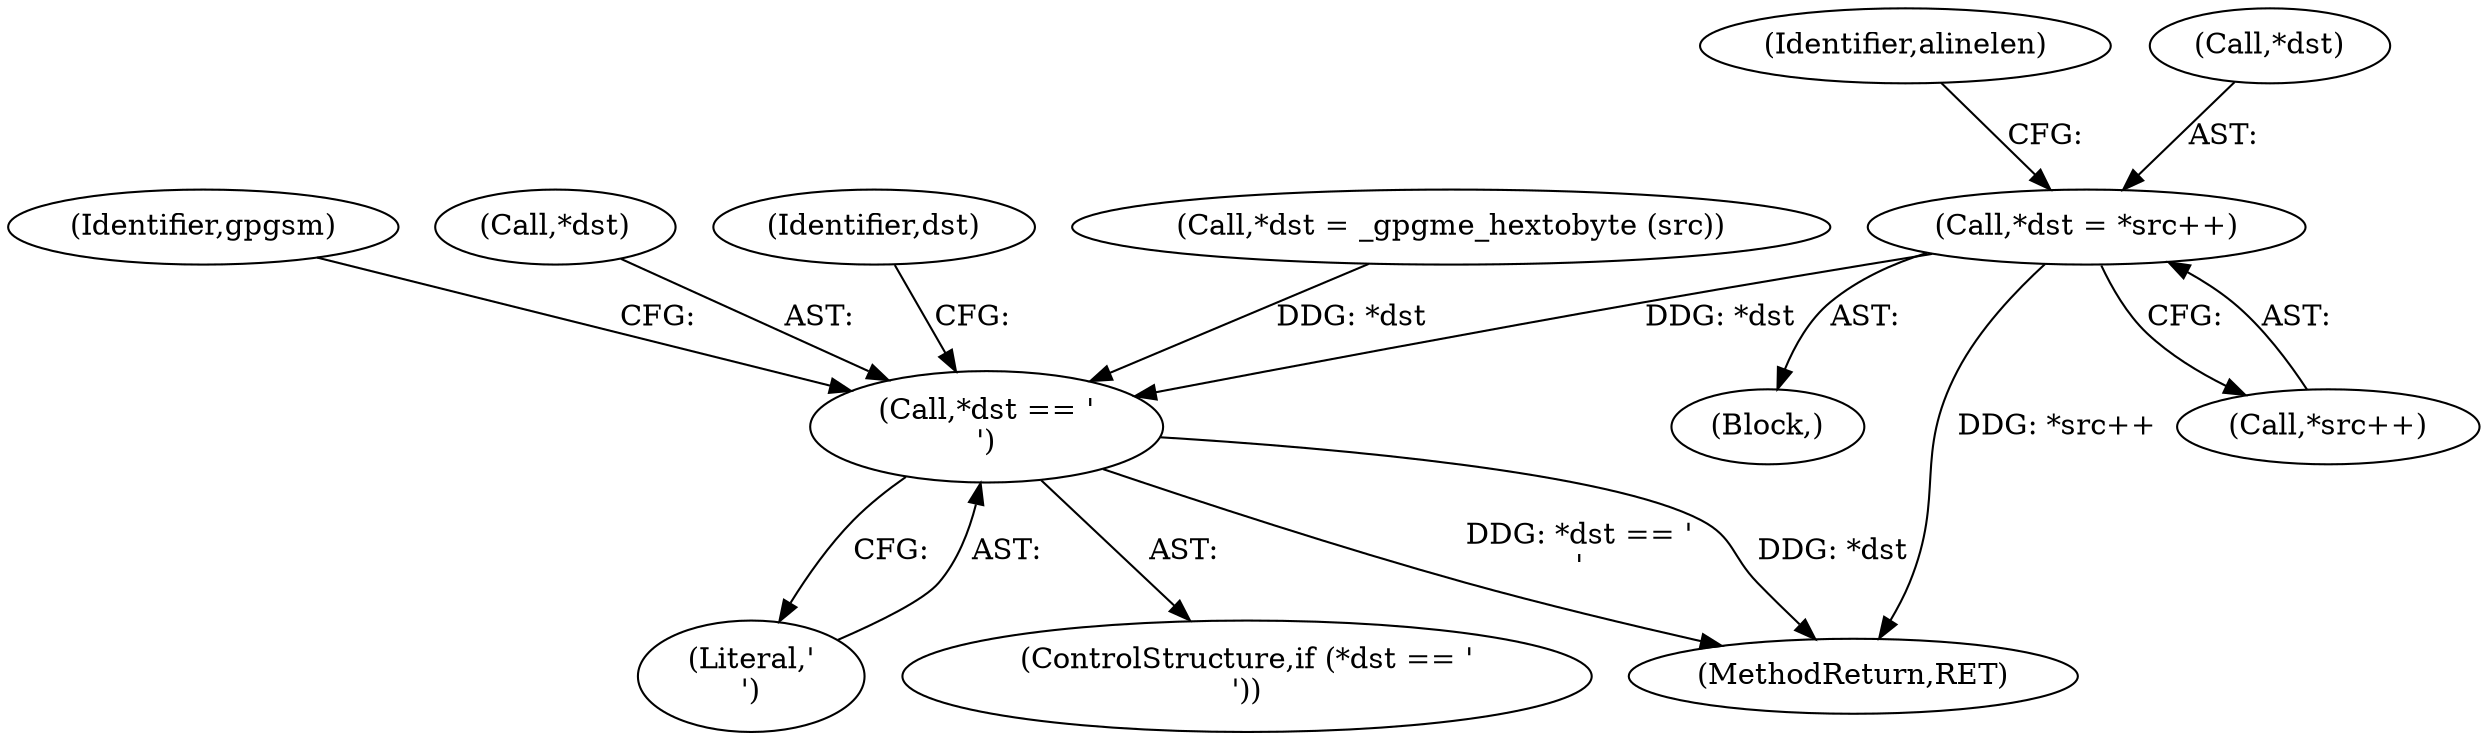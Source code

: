 digraph "0_gnupg_2cbd76f7911fc215845e89b50d6af5ff4a83dd77@pointer" {
"1000483" [label="(Call,*dst = *src++)"];
"1000493" [label="(Call,*dst == '\n')"];
"1000501" [label="(Identifier,gpgsm)"];
"1000874" [label="(MethodReturn,RET)"];
"1000494" [label="(Call,*dst)"];
"1000547" [label="(Identifier,dst)"];
"1000486" [label="(Call,*src++)"];
"1000470" [label="(Call,*dst = _gpgme_hextobyte (src))"];
"1000491" [label="(Identifier,alinelen)"];
"1000496" [label="(Literal,'\n')"];
"1000493" [label="(Call,*dst == '\n')"];
"1000483" [label="(Call,*dst = *src++)"];
"1000492" [label="(ControlStructure,if (*dst == '\n'))"];
"1000482" [label="(Block,)"];
"1000484" [label="(Call,*dst)"];
"1000483" -> "1000482"  [label="AST: "];
"1000483" -> "1000486"  [label="CFG: "];
"1000484" -> "1000483"  [label="AST: "];
"1000486" -> "1000483"  [label="AST: "];
"1000491" -> "1000483"  [label="CFG: "];
"1000483" -> "1000874"  [label="DDG: *src++"];
"1000483" -> "1000493"  [label="DDG: *dst"];
"1000493" -> "1000492"  [label="AST: "];
"1000493" -> "1000496"  [label="CFG: "];
"1000494" -> "1000493"  [label="AST: "];
"1000496" -> "1000493"  [label="AST: "];
"1000501" -> "1000493"  [label="CFG: "];
"1000547" -> "1000493"  [label="CFG: "];
"1000493" -> "1000874"  [label="DDG: *dst"];
"1000493" -> "1000874"  [label="DDG: *dst == '\n'"];
"1000470" -> "1000493"  [label="DDG: *dst"];
}
